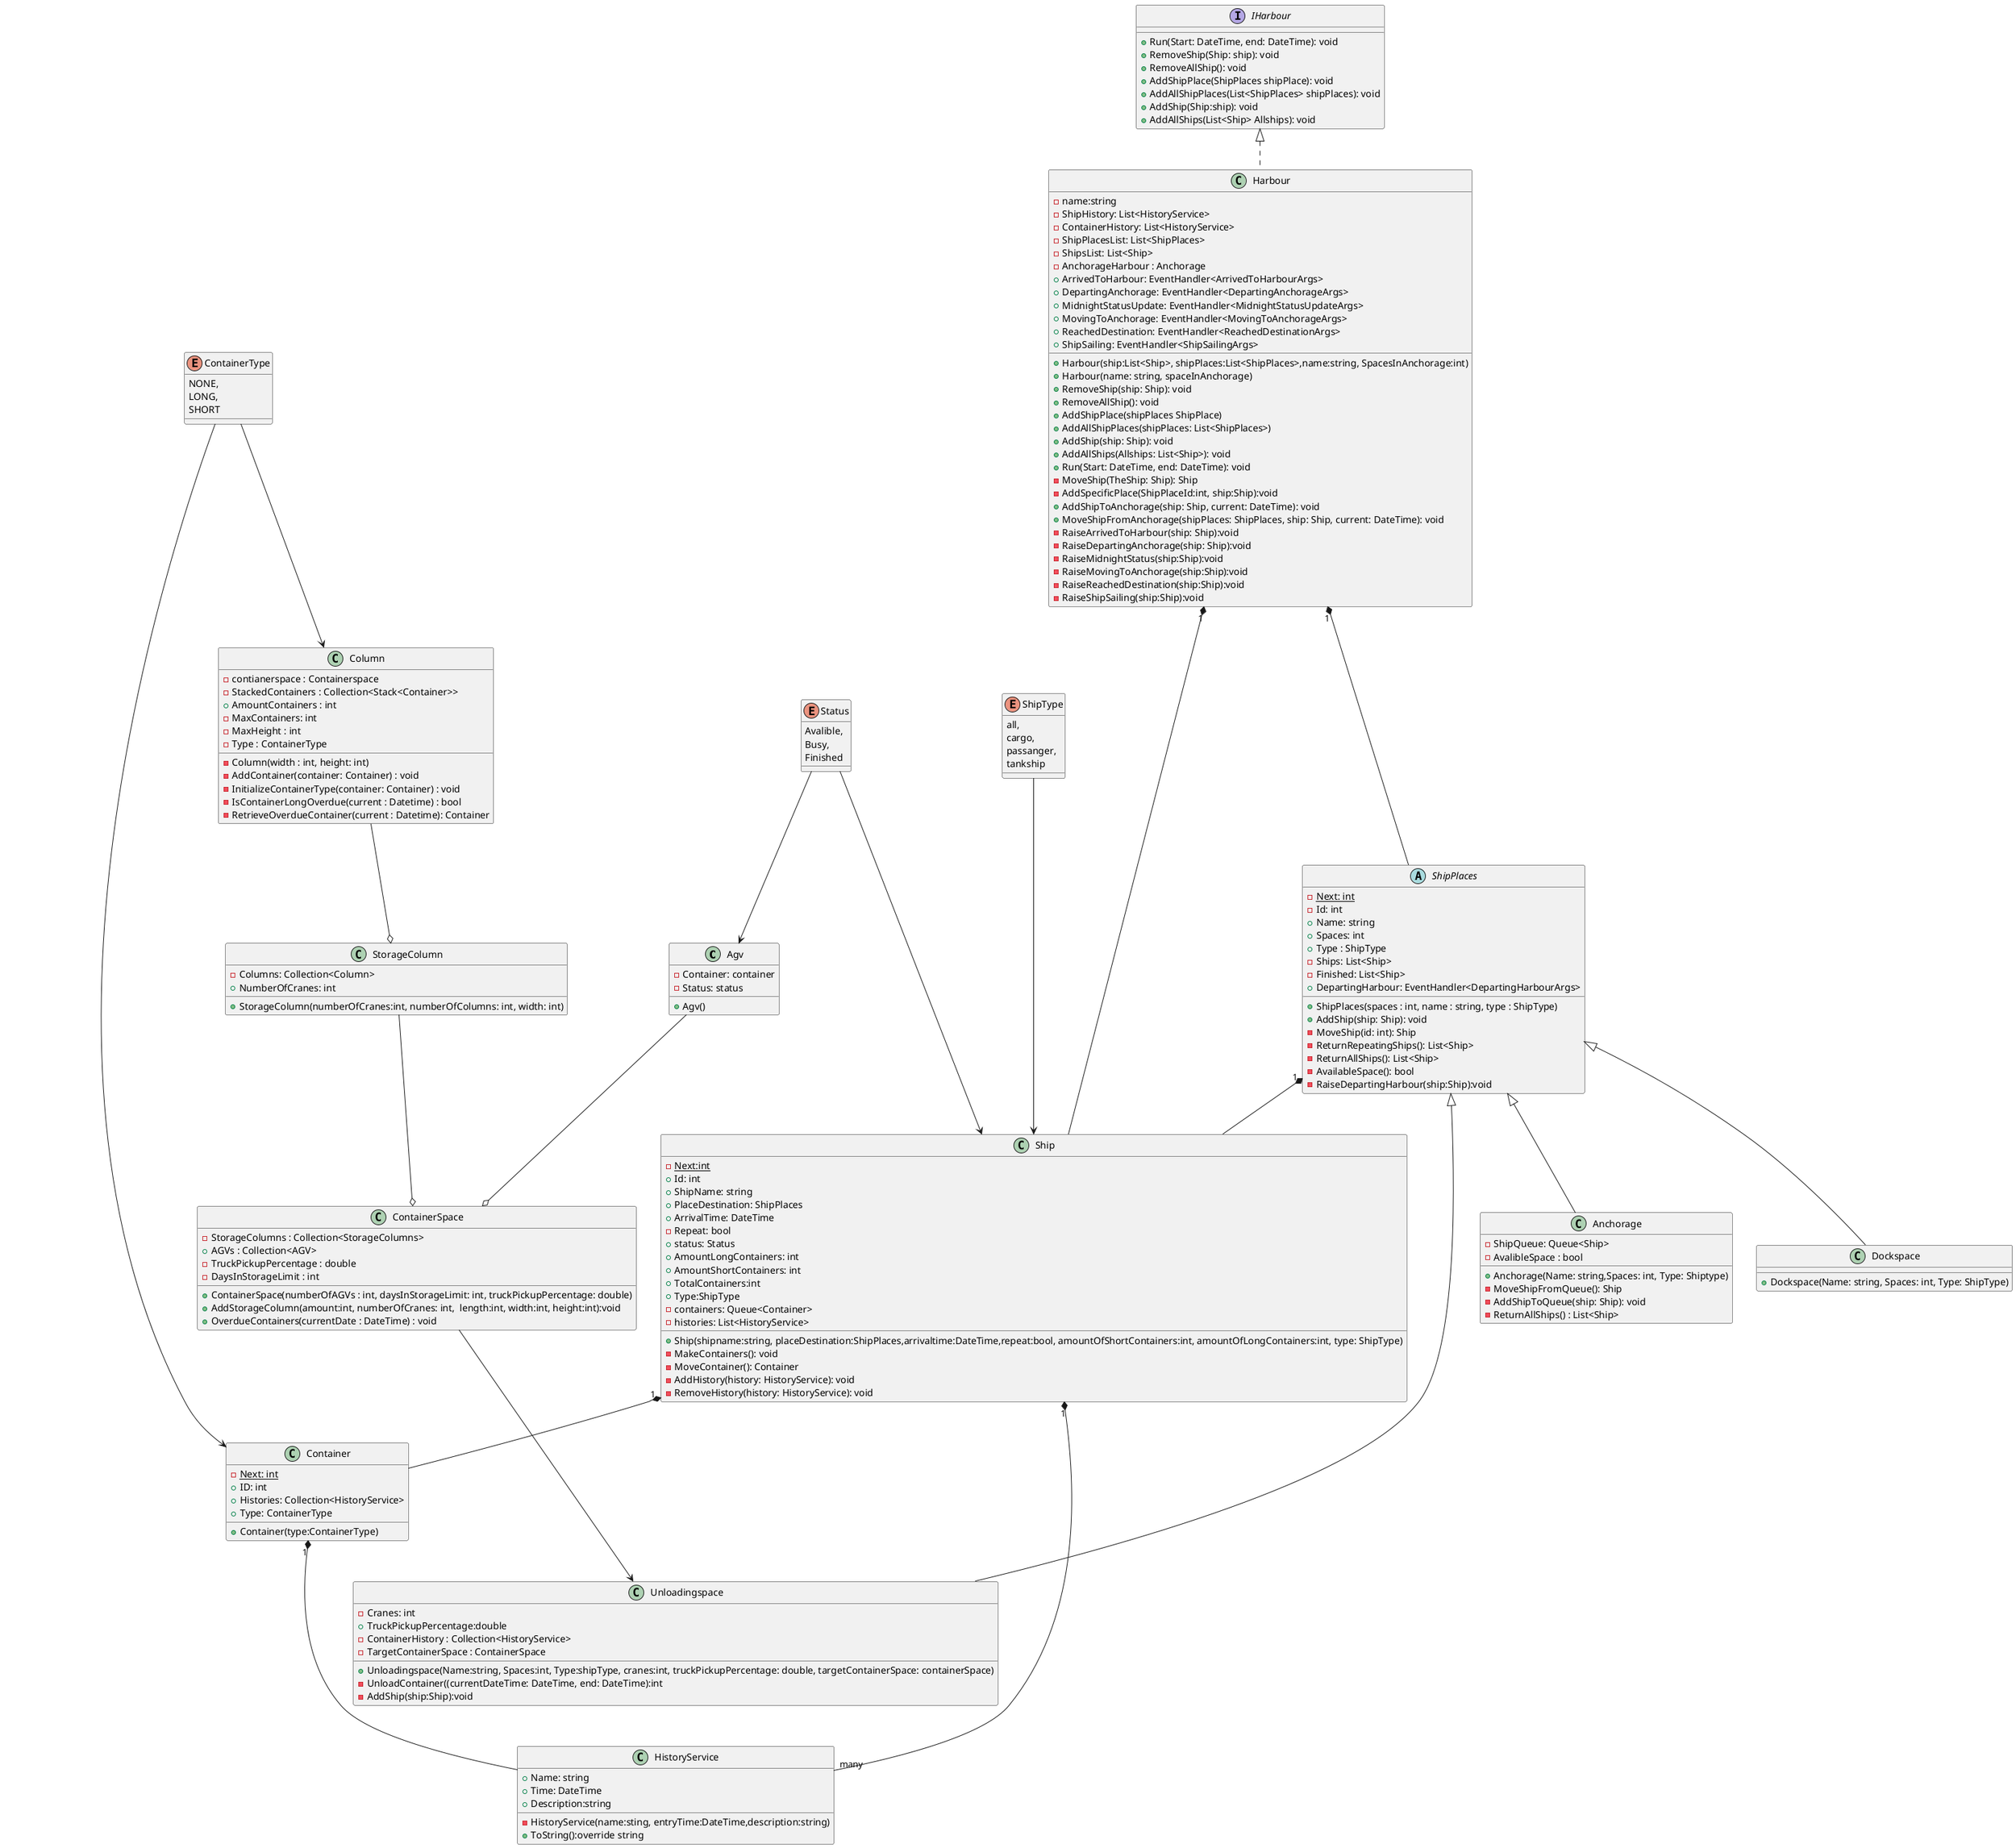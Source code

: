 @startuml

class Agv {
    -Container: container
    -Status: status
    +Agv()
}
class Anchorage extends ShipPlaces {
    -ShipQueue: Queue<Ship>
    +Anchorage(Name: string,Spaces: int, Type: Shiptype)
    -MoveShipFromQueue(): Ship
    -AddShipToQueue(ship: Ship): void
    -ReturnAllShips() : List<Ship>
    -AvalibleSpace : bool
}
class Column{
    -contianerspace : Containerspace
    -StackedContainers : Collection<Stack<Container>>
    +AmountContainers : int
    -MaxContainers: int
    -MaxHeight : int
    -Type : ContainerType

    -Column(width : int, height: int)
    -AddContainer(container: Container) : void
    -InitializeContainerType(container: Container) : void
    -IsContainerLongOverdue(current : Datetime) : bool
    -RetrieveOverdueContainer(current : Datetime): Container
}
class ContainerSpace {
    -StorageColumns : Collection<StorageColumns>
    +AGVs : Collection<AGV>
    -TruckPickupPercentage : double
    -DaysInStorageLimit : int

    +ContainerSpace(numberOfAGVs : int, daysInStorageLimit: int, truckPickupPercentage: double)
    +AddStorageColumn(amount:int, numberOfCranes: int,  length:int, width:int, height:int):void
    +OverdueContainers(currentDate : DateTime) : void
}
class Dockspace extends ShipPlaces {
    +Dockspace(Name: string, Spaces: int, Type: ShipType)
}
abstract class ShipPlaces {
    {static} -Next: int
    -Id: int
    +Name: string
    +Spaces: int
    +Type : ShipType
    -Ships: List<Ship>
    -Finished: List<Ship>
    +DepartingHarbour: EventHandler<DepartingHarbourArgs>

    +ShipPlaces(spaces : int, name : string, type : ShipType)
    +AddShip(ship: Ship): void
    -MoveShip(id: int): Ship
    -ReturnRepeatingShips(): List<Ship>
    -ReturnAllShips(): List<Ship>
    -AvailableSpace(): bool
    -RaiseDepartingHarbour(ship:Ship):void
}

class StorageColumn{
    -Columns: Collection<Column>
    +NumberOfCranes: int

    + StorageColumn(numberOfCranes:int, numberOfColumns: int, width: int)
}
class Unloadingspace extends ShipPlaces {
    -Cranes: int
    +TruckPickupPercentage:double
    -ContainerHistory : Collection<HistoryService>
    -TargetContainerSpace : ContainerSpace

    +Unloadingspace(Name:string, Spaces:int, Type:shipType, cranes:int, truckPickupPercentage: double, targetContainerSpace: containerSpace)
    -UnloadContainer((currentDateTime: DateTime, end: DateTime):int
    -AddShip(ship:Ship):void
}
class Container {
    {static} - Next: int
    +ID: int
    +Histories: Collection<HistoryService>
    +Type: ContainerType

    +Container(type:ContainerType)
}
class HistoryService {
    +Name: string
    +Time: DateTime
    +Description:string

    -HistoryService(name:sting, entryTime:DateTime,description:string)
    +ToString():override string
}

class Ship {
    {static} -Next:int
    +Id: int
    +ShipName: string
    +PlaceDestination: ShipPlaces
    +ArrivalTime: DateTime
    -Repeat: bool
    +status: Status
    +AmountLongContainers: int
    +AmountShortContainers: int
    +TotalContainers:int
    +Type:ShipType
    -containers: Queue<Container>
    -histories: List<HistoryService>

    +Ship(shipname:string, placeDestination:ShipPlaces,arrivaltime:DateTime,repeat:bool, amountOfShortContainers:int, amountOfLongContainers:int, type: ShipType)
    -MakeContainers(): void
    -MoveContainer(): Container
    -AddHistory(history: HistoryService): void
    -RemoveHistory(history: HistoryService): void
}

class Harbour implements IHarbour {
    -name:string
    -ShipHistory: List<HistoryService>
    -ContainerHistory: List<HistoryService>
    -ShipPlacesList: List<ShipPlaces>
    -ShipsList: List<Ship>
    -AnchorageHarbour : Anchorage
    +ArrivedToHarbour: EventHandler<ArrivedToHarbourArgs>
    +DepartingAnchorage: EventHandler<DepartingAnchorageArgs>
    +MidnightStatusUpdate: EventHandler<MidnightStatusUpdateArgs>
    +MovingToAnchorage: EventHandler<MovingToAnchorageArgs>
    +ReachedDestination: EventHandler<ReachedDestinationArgs>
    +ShipSailing: EventHandler<ShipSailingArgs>

    +Harbour(ship:List<Ship>, shipPlaces:List<ShipPlaces>,name:string, SpacesInAnchorage:int)
    +Harbour(name: string, spaceInAnchorage)
    +RemoveShip(ship: Ship): void
    +RemoveAllShip(): void
    +AddShipPlace(shipPlaces ShipPlace)
    +AddAllShipPlaces(shipPlaces: List<ShipPlaces>)
    +AddShip(ship: Ship): void
    +AddAllShips(Allships: List<Ship>): void
    +Run(Start: DateTime, end: DateTime): void
    -MoveShip(TheShip: Ship): Ship
    -AddSpecificPlace(ShipPlaceId:int, ship:Ship):void
    +AddShipToAnchorage(ship: Ship, current: DateTime): void
    +MoveShipFromAnchorage(shipPlaces: ShipPlaces, ship: Ship, current: DateTime): void
    -RaiseArrivedToHarbour(ship: Ship):void
    -RaiseDepartingAnchorage(ship: Ship):void
    -RaiseMidnightStatus(ship:Ship):void
    -RaiseMovingToAnchorage(ship:Ship):void
    -RaiseReachedDestination(ship:Ship):void
    -RaiseShipSailing(ship:Ship):void
}
interface IHarbour {
    +Run(Start: DateTime, end: DateTime): void
    +RemoveShip(Ship: ship): void
    +RemoveAllShip(): void
    +AddShipPlace(ShipPlaces shipPlace): void
    +AddAllShipPlaces(List<ShipPlaces> shipPlaces): void
    +AddShip(Ship:ship): void
    +AddAllShips(List<Ship> Allships): void
}
enum ContainerType{
    NONE,
    LONG,
    SHORT
}

enum ShipType{
    all,
    cargo,
    passanger,
    tankship
}
enum Status{
    Avalible,
    Busy,
    Finished
}


ShipType ---> Ship
Harbour "1" *--- ShipPlaces
Harbour "1" *-- Ship
ShipPlaces "1" *-- Ship
Ship "1" *-- Container
Ship "1" *-- "many" HistoryService
Container "1" *--- HistoryService
ContainerSpace ---> Unloadingspace
Agv --o ContainerSpace
Column --o StorageColumn
StorageColumn --o ContainerSpace
ContainerType -----> Container
ContainerType -->Column
Status --> Ship
Status --> Agv









@enduml